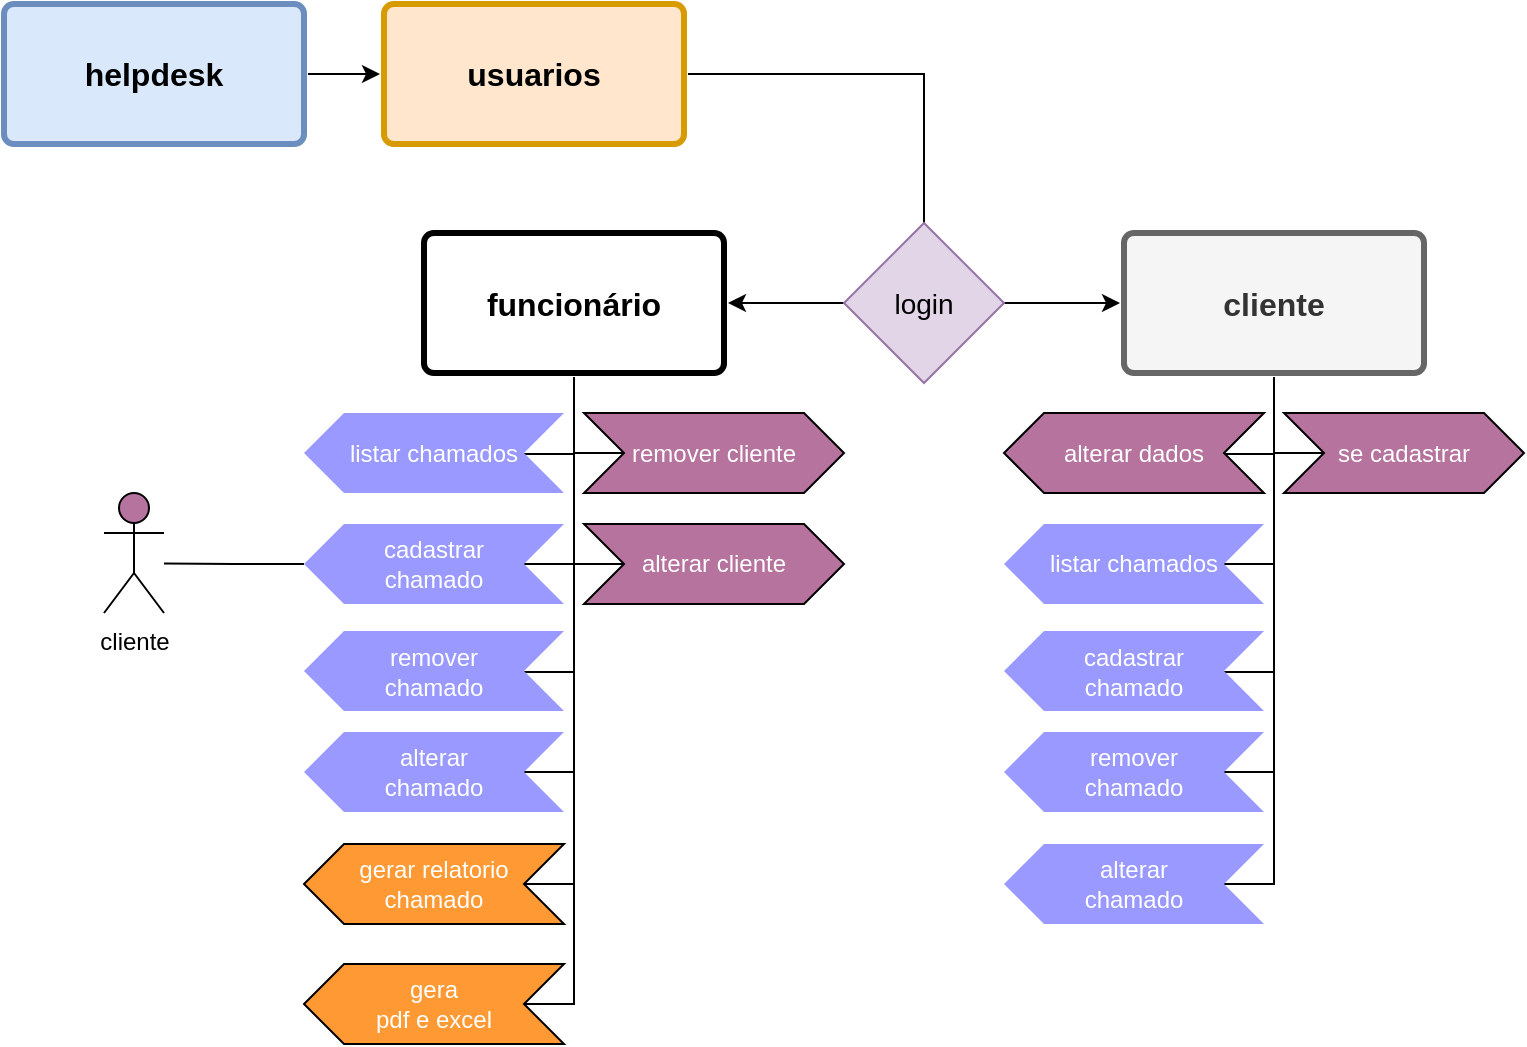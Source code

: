 <mxfile version="20.2.3" type="device"><diagram id="6a731a19-8d31-9384-78a2-239565b7b9f0" name="Page-1"><mxGraphModel dx="1896" dy="1005" grid="1" gridSize="10" guides="1" tooltips="1" connect="1" arrows="1" fold="1" page="1" pageScale="1" pageWidth="1169" pageHeight="827" background="none" math="0" shadow="0"><root><mxCell id="0"/><mxCell id="1" parent="0"/><mxCell id="2ZxiLBE46yCFCgyWRvsZ-1781" style="edgeStyle=orthogonalEdgeStyle;rounded=0;orthogonalLoop=1;jettySize=auto;html=1;exitX=1;exitY=0.5;exitDx=0;exitDy=0;entryX=0;entryY=0.5;entryDx=0;entryDy=0;" edge="1" parent="1" source="1749" target="2ZxiLBE46yCFCgyWRvsZ-1780"><mxGeometry relative="1" as="geometry"/></mxCell><mxCell id="1749" value="helpdesk" style="rounded=1;whiteSpace=wrap;html=1;shadow=0;labelBackgroundColor=none;strokeColor=#6c8ebf;strokeWidth=3;fillColor=#dae8fc;fontFamily=Helvetica;fontSize=16;align=center;fontStyle=1;spacing=5;arcSize=7;perimeterSpacing=2;" parent="1" vertex="1"><mxGeometry x="240" y="100" width="150" height="70" as="geometry"/></mxCell><mxCell id="2ZxiLBE46yCFCgyWRvsZ-1810" style="edgeStyle=orthogonalEdgeStyle;rounded=0;orthogonalLoop=1;jettySize=auto;html=1;exitX=1;exitY=0.5;exitDx=0;exitDy=0;entryX=0.5;entryY=0;entryDx=0;entryDy=0;fontColor=#FFFFFF;endArrow=none;endFill=0;" edge="1" parent="1" source="2ZxiLBE46yCFCgyWRvsZ-1780" target="2ZxiLBE46yCFCgyWRvsZ-1802"><mxGeometry relative="1" as="geometry"/></mxCell><mxCell id="2ZxiLBE46yCFCgyWRvsZ-1780" value="usuarios" style="rounded=1;whiteSpace=wrap;html=1;shadow=0;labelBackgroundColor=none;strokeColor=#d79b00;strokeWidth=3;fillColor=#ffe6cc;fontFamily=Helvetica;fontSize=16;align=center;fontStyle=1;spacing=5;arcSize=7;perimeterSpacing=2;" vertex="1" parent="1"><mxGeometry x="430" y="100" width="150" height="70" as="geometry"/></mxCell><mxCell id="2ZxiLBE46yCFCgyWRvsZ-1793" style="edgeStyle=orthogonalEdgeStyle;rounded=0;orthogonalLoop=1;jettySize=auto;html=1;exitX=0.5;exitY=1;exitDx=0;exitDy=0;entryX=0;entryY=0.5;entryDx=0;entryDy=0;fontColor=#FFFFFF;endArrow=none;endFill=0;" edge="1" parent="1" source="2ZxiLBE46yCFCgyWRvsZ-1782" target="2ZxiLBE46yCFCgyWRvsZ-1792"><mxGeometry relative="1" as="geometry"><Array as="points"><mxPoint x="525" y="324.5"/></Array></mxGeometry></mxCell><mxCell id="2ZxiLBE46yCFCgyWRvsZ-1795" style="edgeStyle=orthogonalEdgeStyle;rounded=0;orthogonalLoop=1;jettySize=auto;html=1;exitX=0.5;exitY=1;exitDx=0;exitDy=0;entryX=0;entryY=0.5;entryDx=0;entryDy=0;fontColor=#FFFFFF;endArrow=none;endFill=0;" edge="1" parent="1" source="2ZxiLBE46yCFCgyWRvsZ-1782" target="2ZxiLBE46yCFCgyWRvsZ-1794"><mxGeometry relative="1" as="geometry"><Array as="points"><mxPoint x="525" y="325"/><mxPoint x="500" y="325"/></Array></mxGeometry></mxCell><mxCell id="2ZxiLBE46yCFCgyWRvsZ-1805" style="edgeStyle=orthogonalEdgeStyle;rounded=0;orthogonalLoop=1;jettySize=auto;html=1;exitX=0.5;exitY=1;exitDx=0;exitDy=0;entryX=0;entryY=0.5;entryDx=0;entryDy=0;fontColor=#FFFFFF;endArrow=none;endFill=0;" edge="1" parent="1" source="2ZxiLBE46yCFCgyWRvsZ-1782" target="2ZxiLBE46yCFCgyWRvsZ-1799"><mxGeometry relative="1" as="geometry"><Array as="points"><mxPoint x="525" y="380"/></Array></mxGeometry></mxCell><mxCell id="2ZxiLBE46yCFCgyWRvsZ-1806" style="edgeStyle=orthogonalEdgeStyle;rounded=0;orthogonalLoop=1;jettySize=auto;html=1;exitX=0.5;exitY=1;exitDx=0;exitDy=0;entryX=0;entryY=0.5;entryDx=0;entryDy=0;fontColor=#FFFFFF;endArrow=none;endFill=0;" edge="1" parent="1" source="2ZxiLBE46yCFCgyWRvsZ-1782" target="2ZxiLBE46yCFCgyWRvsZ-1796"><mxGeometry relative="1" as="geometry"><Array as="points"><mxPoint x="525" y="380"/></Array></mxGeometry></mxCell><mxCell id="2ZxiLBE46yCFCgyWRvsZ-1808" style="edgeStyle=orthogonalEdgeStyle;rounded=0;orthogonalLoop=1;jettySize=auto;html=1;exitX=0.5;exitY=1;exitDx=0;exitDy=0;entryX=0;entryY=0.5;entryDx=0;entryDy=0;fontColor=#FFFFFF;endArrow=none;endFill=0;" edge="1" parent="1" source="2ZxiLBE46yCFCgyWRvsZ-1782" target="2ZxiLBE46yCFCgyWRvsZ-1797"><mxGeometry relative="1" as="geometry"><Array as="points"><mxPoint x="525" y="434"/><mxPoint x="500" y="434"/></Array></mxGeometry></mxCell><mxCell id="2ZxiLBE46yCFCgyWRvsZ-1809" style="edgeStyle=orthogonalEdgeStyle;rounded=0;orthogonalLoop=1;jettySize=auto;html=1;exitX=0.5;exitY=1;exitDx=0;exitDy=0;entryX=0;entryY=0.5;entryDx=0;entryDy=0;fontColor=#FFFFFF;endArrow=none;endFill=0;" edge="1" parent="1" source="2ZxiLBE46yCFCgyWRvsZ-1782" target="2ZxiLBE46yCFCgyWRvsZ-1798"><mxGeometry relative="1" as="geometry"><Array as="points"><mxPoint x="525" y="484"/></Array></mxGeometry></mxCell><mxCell id="2ZxiLBE46yCFCgyWRvsZ-1824" style="edgeStyle=orthogonalEdgeStyle;rounded=0;orthogonalLoop=1;jettySize=auto;html=1;exitX=0.5;exitY=1;exitDx=0;exitDy=0;entryX=0;entryY=0.5;entryDx=0;entryDy=0;fontColor=#FFFFFF;endArrow=none;endFill=0;" edge="1" parent="1" source="2ZxiLBE46yCFCgyWRvsZ-1782" target="2ZxiLBE46yCFCgyWRvsZ-1815"><mxGeometry relative="1" as="geometry"><Array as="points"><mxPoint x="525" y="600"/></Array></mxGeometry></mxCell><mxCell id="2ZxiLBE46yCFCgyWRvsZ-1829" style="edgeStyle=orthogonalEdgeStyle;rounded=0;orthogonalLoop=1;jettySize=auto;html=1;exitX=0.5;exitY=1;exitDx=0;exitDy=0;entryX=0;entryY=0.5;entryDx=0;entryDy=0;fontColor=#FFFFFF;endArrow=none;endFill=0;" edge="1" parent="1" source="2ZxiLBE46yCFCgyWRvsZ-1782" target="2ZxiLBE46yCFCgyWRvsZ-1828"><mxGeometry relative="1" as="geometry"><Array as="points"><mxPoint x="525" y="540"/></Array></mxGeometry></mxCell><mxCell id="2ZxiLBE46yCFCgyWRvsZ-1782" value="funcionário" style="rounded=1;whiteSpace=wrap;html=1;shadow=0;labelBackgroundColor=none;strokeWidth=3;fontFamily=Helvetica;fontSize=16;align=center;fontStyle=1;spacing=5;arcSize=7;perimeterSpacing=2;strokeColor=default;" vertex="1" parent="1"><mxGeometry x="450" y="214.5" width="150" height="70" as="geometry"/></mxCell><mxCell id="2ZxiLBE46yCFCgyWRvsZ-1790" style="edgeStyle=orthogonalEdgeStyle;rounded=0;orthogonalLoop=1;jettySize=auto;html=1;exitX=0.5;exitY=1;exitDx=0;exitDy=0;entryX=0;entryY=0.5;entryDx=0;entryDy=0;endArrow=none;endFill=0;" edge="1" parent="1" source="2ZxiLBE46yCFCgyWRvsZ-1783" target="2ZxiLBE46yCFCgyWRvsZ-1789"><mxGeometry relative="1" as="geometry"><Array as="points"><mxPoint x="875" y="324.5"/></Array></mxGeometry></mxCell><mxCell id="2ZxiLBE46yCFCgyWRvsZ-1801" style="edgeStyle=orthogonalEdgeStyle;rounded=0;orthogonalLoop=1;jettySize=auto;html=1;exitX=0.5;exitY=1;exitDx=0;exitDy=0;entryX=0;entryY=0.5;entryDx=0;entryDy=0;fontColor=#FFFFFF;endArrow=none;endFill=0;" edge="1" parent="1" source="2ZxiLBE46yCFCgyWRvsZ-1783" target="2ZxiLBE46yCFCgyWRvsZ-1800"><mxGeometry relative="1" as="geometry"><Array as="points"><mxPoint x="875" y="325"/><mxPoint x="850" y="325"/></Array></mxGeometry></mxCell><mxCell id="2ZxiLBE46yCFCgyWRvsZ-1821" style="edgeStyle=orthogonalEdgeStyle;rounded=0;orthogonalLoop=1;jettySize=auto;html=1;exitX=0.5;exitY=1;exitDx=0;exitDy=0;entryX=0;entryY=0.5;entryDx=0;entryDy=0;fontColor=#FFFFFF;endArrow=none;endFill=0;" edge="1" parent="1" source="2ZxiLBE46yCFCgyWRvsZ-1783" target="2ZxiLBE46yCFCgyWRvsZ-1816"><mxGeometry relative="1" as="geometry"><Array as="points"><mxPoint x="875" y="380"/></Array></mxGeometry></mxCell><mxCell id="2ZxiLBE46yCFCgyWRvsZ-1822" style="edgeStyle=orthogonalEdgeStyle;rounded=0;orthogonalLoop=1;jettySize=auto;html=1;exitX=0.5;exitY=1;exitDx=0;exitDy=0;entryX=0;entryY=0.5;entryDx=0;entryDy=0;fontColor=#FFFFFF;endArrow=none;endFill=0;" edge="1" parent="1" source="2ZxiLBE46yCFCgyWRvsZ-1783" target="2ZxiLBE46yCFCgyWRvsZ-1817"><mxGeometry relative="1" as="geometry"><Array as="points"><mxPoint x="875" y="434"/><mxPoint x="850" y="434"/></Array></mxGeometry></mxCell><mxCell id="2ZxiLBE46yCFCgyWRvsZ-1823" style="edgeStyle=orthogonalEdgeStyle;rounded=0;orthogonalLoop=1;jettySize=auto;html=1;exitX=0.5;exitY=1;exitDx=0;exitDy=0;entryX=0;entryY=0.5;entryDx=0;entryDy=0;fontColor=#FFFFFF;endArrow=none;endFill=0;" edge="1" parent="1" source="2ZxiLBE46yCFCgyWRvsZ-1783" target="2ZxiLBE46yCFCgyWRvsZ-1818"><mxGeometry relative="1" as="geometry"><Array as="points"><mxPoint x="875" y="484"/></Array></mxGeometry></mxCell><mxCell id="2ZxiLBE46yCFCgyWRvsZ-1827" style="edgeStyle=orthogonalEdgeStyle;rounded=0;orthogonalLoop=1;jettySize=auto;html=1;exitX=0.5;exitY=1;exitDx=0;exitDy=0;entryX=0;entryY=0.5;entryDx=0;entryDy=0;fontColor=#FFFFFF;endArrow=none;endFill=0;" edge="1" parent="1" source="2ZxiLBE46yCFCgyWRvsZ-1783" target="2ZxiLBE46yCFCgyWRvsZ-1825"><mxGeometry relative="1" as="geometry"><Array as="points"><mxPoint x="875" y="540"/></Array></mxGeometry></mxCell><mxCell id="2ZxiLBE46yCFCgyWRvsZ-1783" value="cliente" style="rounded=1;whiteSpace=wrap;html=1;shadow=0;labelBackgroundColor=none;strokeColor=#666666;strokeWidth=3;fillColor=#f5f5f5;fontFamily=Helvetica;fontSize=16;fontColor=#333333;align=center;fontStyle=1;spacing=5;arcSize=7;perimeterSpacing=2;" vertex="1" parent="1"><mxGeometry x="800" y="214.5" width="150" height="70" as="geometry"/></mxCell><mxCell id="2ZxiLBE46yCFCgyWRvsZ-1789" value="&lt;font color=&quot;#ffffff&quot;&gt;se cadastrar&lt;/font&gt;" style="shape=step;perimeter=stepPerimeter;whiteSpace=wrap;html=1;fixedSize=1;fillColor=#B5739D;gradientColor=none;" vertex="1" parent="1"><mxGeometry x="880" y="304.5" width="120" height="40" as="geometry"/></mxCell><mxCell id="2ZxiLBE46yCFCgyWRvsZ-1792" value="&lt;font color=&quot;#ffffff&quot;&gt;remover cliente&lt;/font&gt;" style="shape=step;perimeter=stepPerimeter;whiteSpace=wrap;html=1;fixedSize=1;fillColor=#B5739D;gradientColor=none;" vertex="1" parent="1"><mxGeometry x="530" y="304.5" width="130" height="40" as="geometry"/></mxCell><mxCell id="2ZxiLBE46yCFCgyWRvsZ-1794" value="&lt;font color=&quot;#ffffff&quot;&gt;listar chamados&lt;/font&gt;" style="shape=step;perimeter=stepPerimeter;whiteSpace=wrap;html=1;fixedSize=1;fillColor=#9999FF;direction=west;strokeColor=none;" vertex="1" parent="1"><mxGeometry x="390" y="304.5" width="130" height="40" as="geometry"/></mxCell><mxCell id="2ZxiLBE46yCFCgyWRvsZ-1811" style="edgeStyle=orthogonalEdgeStyle;rounded=0;orthogonalLoop=1;jettySize=auto;html=1;exitX=1;exitY=0.5;exitDx=0;exitDy=0;fontColor=#FFFFFF;endArrow=none;endFill=0;" edge="1" parent="1" source="2ZxiLBE46yCFCgyWRvsZ-1796"><mxGeometry relative="1" as="geometry"><mxPoint x="320" y="379.8" as="targetPoint"/></mxGeometry></mxCell><mxCell id="2ZxiLBE46yCFCgyWRvsZ-1796" value="&lt;font color=&quot;#ffffff&quot;&gt;cadastrar&lt;br&gt;chamado&lt;/font&gt;" style="shape=step;perimeter=stepPerimeter;whiteSpace=wrap;html=1;fixedSize=1;fillColor=#9999FF;direction=west;strokeColor=none;" vertex="1" parent="1"><mxGeometry x="390" y="360" width="130" height="40" as="geometry"/></mxCell><mxCell id="2ZxiLBE46yCFCgyWRvsZ-1797" value="&lt;font color=&quot;#ffffff&quot;&gt;remover&lt;br&gt;chamado&lt;/font&gt;" style="shape=step;perimeter=stepPerimeter;whiteSpace=wrap;html=1;fixedSize=1;fillColor=#9999FF;direction=west;strokeColor=none;" vertex="1" parent="1"><mxGeometry x="390" y="413.5" width="130" height="40" as="geometry"/></mxCell><mxCell id="2ZxiLBE46yCFCgyWRvsZ-1798" value="&lt;font color=&quot;#ffffff&quot;&gt;alterar&lt;br&gt;chamado&lt;/font&gt;" style="shape=step;perimeter=stepPerimeter;whiteSpace=wrap;html=1;fixedSize=1;fillColor=#9999FF;direction=west;strokeColor=none;" vertex="1" parent="1"><mxGeometry x="390" y="464" width="130" height="40" as="geometry"/></mxCell><mxCell id="2ZxiLBE46yCFCgyWRvsZ-1799" value="&lt;font color=&quot;#ffffff&quot;&gt;alterar cliente&lt;/font&gt;" style="shape=step;perimeter=stepPerimeter;whiteSpace=wrap;html=1;fixedSize=1;fillColor=#B5739D;gradientColor=none;" vertex="1" parent="1"><mxGeometry x="530" y="360" width="130" height="40" as="geometry"/></mxCell><mxCell id="2ZxiLBE46yCFCgyWRvsZ-1800" value="&lt;font color=&quot;#ffffff&quot;&gt;alterar dados&lt;/font&gt;" style="shape=step;perimeter=stepPerimeter;whiteSpace=wrap;html=1;fixedSize=1;fillColor=#B5739D;gradientColor=none;direction=west;" vertex="1" parent="1"><mxGeometry x="740" y="304.5" width="130" height="40" as="geometry"/></mxCell><mxCell id="2ZxiLBE46yCFCgyWRvsZ-1803" style="edgeStyle=orthogonalEdgeStyle;rounded=0;orthogonalLoop=1;jettySize=auto;html=1;exitX=0;exitY=0.5;exitDx=0;exitDy=0;entryX=1;entryY=0.5;entryDx=0;entryDy=0;fontColor=#FFFFFF;" edge="1" parent="1" source="2ZxiLBE46yCFCgyWRvsZ-1802" target="2ZxiLBE46yCFCgyWRvsZ-1782"><mxGeometry relative="1" as="geometry"/></mxCell><mxCell id="2ZxiLBE46yCFCgyWRvsZ-1804" style="edgeStyle=orthogonalEdgeStyle;rounded=0;orthogonalLoop=1;jettySize=auto;html=1;exitX=1;exitY=0.5;exitDx=0;exitDy=0;entryX=0;entryY=0.5;entryDx=0;entryDy=0;fontColor=#FFFFFF;" edge="1" parent="1" source="2ZxiLBE46yCFCgyWRvsZ-1802" target="2ZxiLBE46yCFCgyWRvsZ-1783"><mxGeometry relative="1" as="geometry"><mxPoint x="750" y="240" as="sourcePoint"/></mxGeometry></mxCell><mxCell id="2ZxiLBE46yCFCgyWRvsZ-1802" value="login" style="rhombus;whiteSpace=wrap;html=1;fillColor=#e1d5e7;strokeColor=#9673a6;fontSize=14;rounded=0;" vertex="1" parent="1"><mxGeometry x="660" y="209.5" width="80" height="80" as="geometry"/></mxCell><mxCell id="2ZxiLBE46yCFCgyWRvsZ-1812" value="cliente" style="shape=umlActor;verticalLabelPosition=bottom;verticalAlign=top;html=1;outlineConnect=0;fontColor=#000000;fillColor=#B5739D;gradientColor=none;" vertex="1" parent="1"><mxGeometry x="290" y="344.5" width="30" height="60" as="geometry"/></mxCell><mxCell id="2ZxiLBE46yCFCgyWRvsZ-1815" value="&lt;font color=&quot;#ffffff&quot;&gt;gera&lt;br&gt;pdf e excel&lt;/font&gt;" style="shape=step;perimeter=stepPerimeter;whiteSpace=wrap;html=1;fixedSize=1;fillColor=#FF9933;gradientColor=none;direction=west;" vertex="1" parent="1"><mxGeometry x="390" y="580" width="130" height="40" as="geometry"/></mxCell><mxCell id="2ZxiLBE46yCFCgyWRvsZ-1816" value="&lt;font color=&quot;#ffffff&quot;&gt;listar chamados&lt;/font&gt;" style="shape=step;perimeter=stepPerimeter;whiteSpace=wrap;html=1;fixedSize=1;fillColor=#9999FF;gradientColor=none;direction=west;strokeColor=none;" vertex="1" parent="1"><mxGeometry x="740" y="360" width="130" height="40" as="geometry"/></mxCell><mxCell id="2ZxiLBE46yCFCgyWRvsZ-1817" value="&lt;font color=&quot;#ffffff&quot;&gt;cadastrar&lt;br&gt;chamado&lt;/font&gt;" style="shape=step;perimeter=stepPerimeter;whiteSpace=wrap;html=1;fixedSize=1;fillColor=#9999FF;gradientColor=none;direction=west;strokeColor=none;" vertex="1" parent="1"><mxGeometry x="740" y="413.5" width="130" height="40" as="geometry"/></mxCell><mxCell id="2ZxiLBE46yCFCgyWRvsZ-1818" value="&lt;font color=&quot;#ffffff&quot;&gt;remover&lt;br&gt;chamado&lt;/font&gt;" style="shape=step;perimeter=stepPerimeter;whiteSpace=wrap;html=1;fixedSize=1;fillColor=#9999FF;gradientColor=none;direction=west;strokeColor=none;" vertex="1" parent="1"><mxGeometry x="740" y="464" width="130" height="40" as="geometry"/></mxCell><mxCell id="2ZxiLBE46yCFCgyWRvsZ-1825" value="&lt;font color=&quot;#ffffff&quot;&gt;alterar&lt;br&gt;chamado&lt;/font&gt;" style="shape=step;perimeter=stepPerimeter;whiteSpace=wrap;html=1;fixedSize=1;fillColor=#9999FF;gradientColor=none;direction=west;strokeColor=none;" vertex="1" parent="1"><mxGeometry x="740" y="520" width="130" height="40" as="geometry"/></mxCell><mxCell id="2ZxiLBE46yCFCgyWRvsZ-1828" value="&lt;font color=&quot;#ffffff&quot;&gt;gerar relatorio&lt;br&gt;chamado&lt;/font&gt;" style="shape=step;perimeter=stepPerimeter;whiteSpace=wrap;html=1;fixedSize=1;fillColor=#FF9933;gradientColor=none;direction=west;" vertex="1" parent="1"><mxGeometry x="390" y="520" width="130" height="40" as="geometry"/></mxCell></root></mxGraphModel></diagram></mxfile>